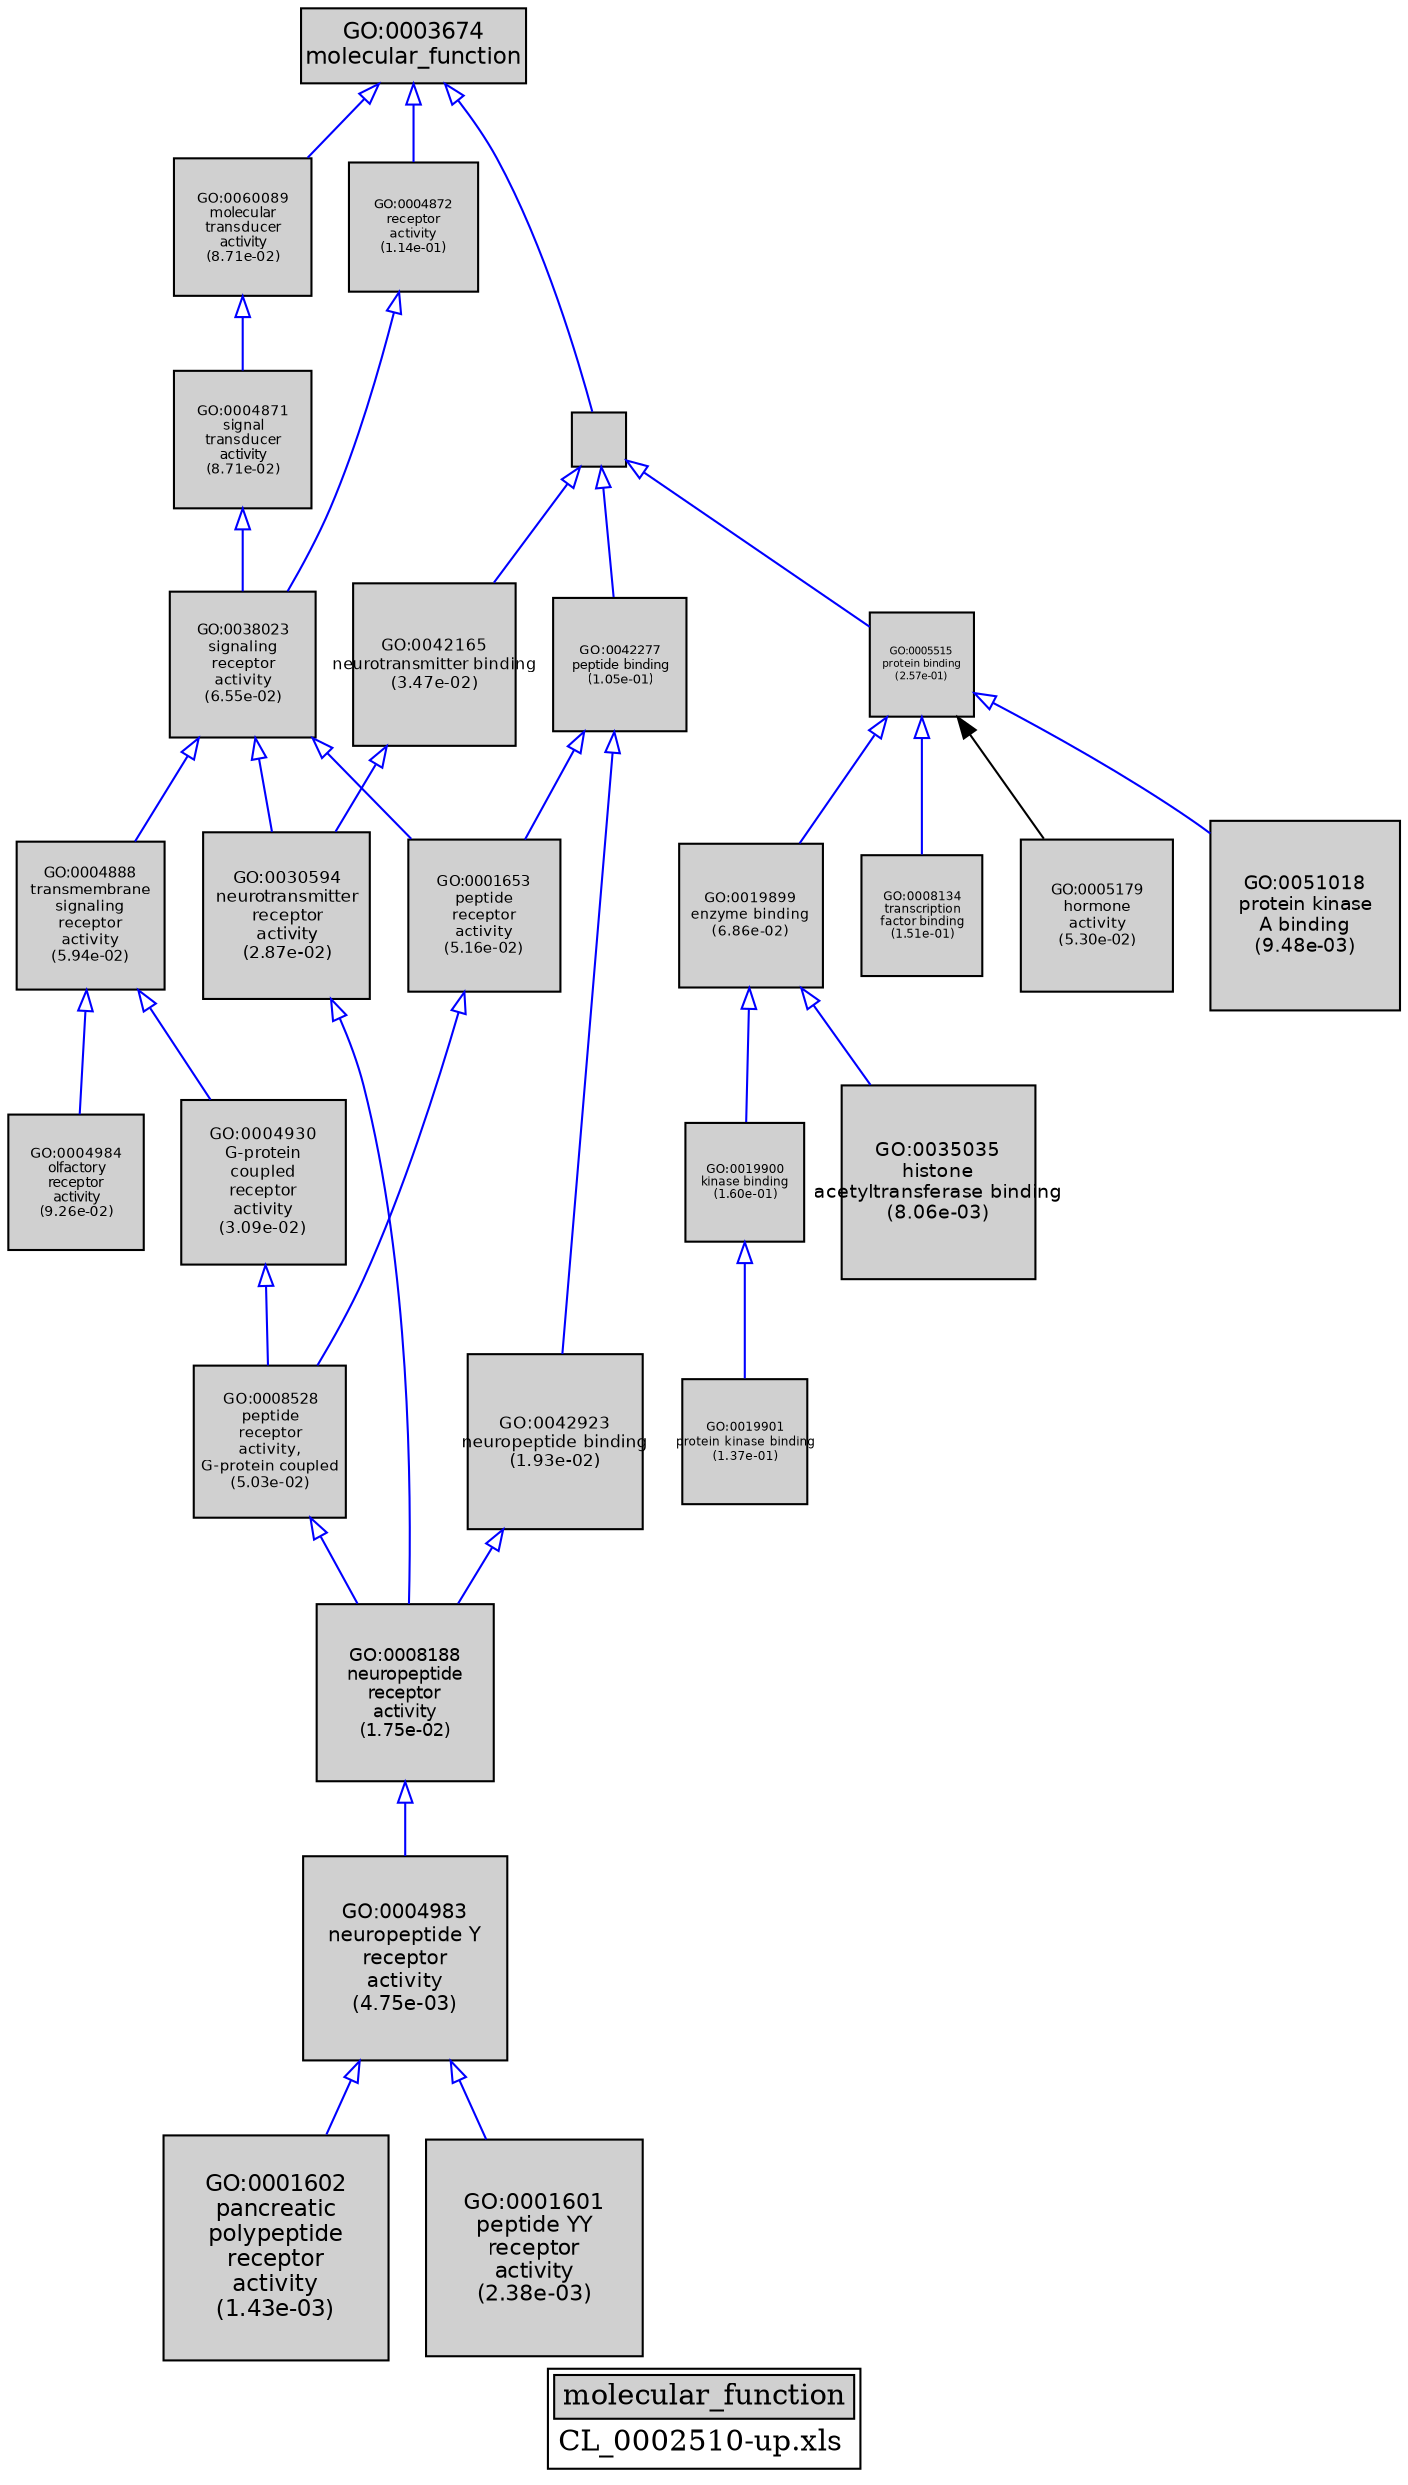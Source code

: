 digraph "molecular_function" {
graph [ bgcolor = "#FFFFFF", label = <<TABLE COLOR="black" BGCOLOR="white"><TR><TD COLSPAN="2" BGCOLOR="#D0D0D0"><FONT COLOR="black">molecular_function</FONT></TD></TR><TR><TD BORDER="0">CL_0002510-up.xls</TD></TR></TABLE>> ];
node [ fontname = "Helvetica" ];

subgraph "nodes" {

node [ style = "filled", fixedsize = "true", width = 1, shape = "box", fontsize = 9, fillcolor = "#D0D0D0", fontcolor = "black", color = "black" ];

"GO:0004871" [ URL = "#GO:0004871", label = <<TABLE BORDER="0"><TR><TD>GO:0004871<BR/>signal<BR/>transducer<BR/>activity<BR/>(8.71e-02)</TD></TR></TABLE>>, width = 0.9188647178, shape = "box", fontsize = 6.61582596816, height = 0.9188647178 ];
"GO:0004888" [ URL = "#GO:0004888", label = <<TABLE BORDER="0"><TR><TD>GO:0004888<BR/>transmembrane<BR/>signaling<BR/>receptor<BR/>activity<BR/>(5.94e-02)</TD></TR></TABLE>>, width = 0.987420062812, shape = "box", fontsize = 7.10942445225, height = 0.987420062812 ];
"GO:0008528" [ URL = "#GO:0008528", label = <<TABLE BORDER="0"><TR><TD>GO:0008528<BR/>peptide<BR/>receptor<BR/>activity,<BR/>G-protein coupled<BR/>(5.03e-02)</TD></TR></TABLE>>, width = 1.0159951649, shape = "box", fontsize = 7.31516518729, height = 1.0159951649 ];
"GO:0004984" [ URL = "#GO:0004984", label = <<TABLE BORDER="0"><TR><TD>GO:0004984<BR/>olfactory<BR/>receptor<BR/>activity<BR/>(9.26e-02)</TD></TR></TABLE>>, width = 0.907377151365, shape = "box", fontsize = 6.53311548983, height = 0.907377151365 ];
"GO:0001653" [ URL = "#GO:0001653", label = <<TABLE BORDER="0"><TR><TD>GO:0001653<BR/>peptide<BR/>receptor<BR/>activity<BR/>(5.16e-02)</TD></TR></TABLE>>, width = 1.01147820846, shape = "box", fontsize = 7.28264310094, height = 1.01147820846 ];
"GO:0035035" [ URL = "#GO:0035035", label = <<TABLE BORDER="0"><TR><TD>GO:0035035<BR/>histone<BR/>acetyltransferase binding<BR/>(8.06e-03)</TD></TR></TABLE>>, width = 1.28762709702, shape = "box", fontsize = 9.27091509854, height = 1.28762709702 ];
"GO:0042277" [ URL = "#GO:0042277", label = <<TABLE BORDER="0"><TR><TD>GO:0042277<BR/>peptide binding<BR/>(1.05e-01)</TD></TR></TABLE>>, width = 0.883671532592, shape = "box", fontsize = 6.36243503466, height = 0.883671532592 ];
"GO:0005515" [ URL = "#GO:0005515", label = <<TABLE BORDER="0"><TR><TD>GO:0005515<BR/>protein binding<BR/>(2.57e-01)</TD></TR></TABLE>>, width = 0.689124289287, shape = "box", fontsize = 5.0, height = 0.689124289287 ];
"GO:0005488" [ URL = "#GO:0005488", label = "", width = 0.357510947973, shape = "box", height = 0.357510947973 ];
"GO:0003674" [ URL = "#GO:0003674", label = <<TABLE BORDER="0"><TR><TD>GO:0003674<BR/>molecular_function</TD></TR></TABLE>>, width = 1.5, shape = "box", fontsize = 10.8 ];
"GO:0004872" [ URL = "#GO:0004872", label = <<TABLE BORDER="0"><TR><TD>GO:0004872<BR/>receptor<BR/>activity<BR/>(1.14e-01)</TD></TR></TABLE>>, width = 0.867434411043, shape = "box", fontsize = 6.24552775951, height = 0.867434411043 ];
"GO:0001602" [ URL = "#GO:0001602", label = <<TABLE BORDER="0"><TR><TD>GO:0001602<BR/>pancreatic<BR/>polypeptide<BR/>receptor<BR/>activity<BR/>(1.43e-03)</TD></TR></TABLE>>, width = 1.5, shape = "box", fontsize = 10.8, height = 1.5 ];
"GO:0051018" [ URL = "#GO:0051018", label = <<TABLE BORDER="0"><TR><TD>GO:0051018<BR/>protein kinase<BR/>A binding<BR/>(9.48e-03)</TD></TR></TABLE>>, width = 1.26595171391, shape = "box", fontsize = 9.11485234016, height = 1.26595171391 ];
"GO:0019900" [ URL = "#GO:0019900", label = <<TABLE BORDER="0"><TR><TD>GO:0019900<BR/>kinase binding<BR/>(1.60e-01)</TD></TR></TABLE>>, width = 0.797728377719, shape = "box", fontsize = 5.74364431957, height = 0.797728377719 ];
"GO:0030594" [ URL = "#GO:0030594", label = <<TABLE BORDER="0"><TR><TD>GO:0030594<BR/>neurotransmitter<BR/>receptor<BR/>activity<BR/>(2.87e-02)</TD></TR></TABLE>>, width = 1.10646567292, shape = "box", fontsize = 7.96655284505, height = 1.10646567292 ];
"GO:0001601" [ URL = "#GO:0001601", label = <<TABLE BORDER="0"><TR><TD>GO:0001601<BR/>peptide YY<BR/>receptor<BR/>activity<BR/>(2.38e-03)</TD></TR></TABLE>>, width = 1.44066238517, shape = "box", fontsize = 10.3727691732, height = 1.44066238517 ];
"GO:0042165" [ URL = "#GO:0042165", label = <<TABLE BORDER="0"><TR><TD>GO:0042165<BR/>neurotransmitter binding<BR/>(3.47e-02)</TD></TR></TABLE>>, width = 1.07662747005, shape = "box", fontsize = 7.75171778435, height = 1.07662747005 ];
"GO:0008134" [ URL = "#GO:0008134", label = <<TABLE BORDER="0"><TR><TD>GO:0008134<BR/>transcription<BR/>factor binding<BR/>(1.51e-01)</TD></TR></TABLE>>, width = 0.809536378685, shape = "box", fontsize = 5.82866192653, height = 0.809536378685 ];
"GO:0019901" [ URL = "#GO:0019901", label = <<TABLE BORDER="0"><TR><TD>GO:0019901<BR/>protein kinase binding<BR/>(1.37e-01)</TD></TR></TABLE>>, width = 0.830002709249, shape = "box", fontsize = 5.97601950659, height = 0.830002709249 ];
"GO:0042923" [ URL = "#GO:0042923", label = <<TABLE BORDER="0"><TR><TD>GO:0042923<BR/>neuropeptide binding<BR/>(1.93e-02)</TD></TR></TABLE>>, width = 1.16563093263, shape = "box", fontsize = 8.39254271491, height = 1.16563093263 ];
"GO:0019899" [ URL = "#GO:0019899", label = <<TABLE BORDER="0"><TR><TD>GO:0019899<BR/>enzyme binding<BR/>(6.86e-02)</TD></TR></TABLE>>, width = 0.962390476945, shape = "box", fontsize = 6.92921143401, height = 0.962390476945 ];
"GO:0008188" [ URL = "#GO:0008188", label = <<TABLE BORDER="0"><TR><TD>GO:0008188<BR/>neuropeptide<BR/>receptor<BR/>activity<BR/>(1.75e-02)</TD></TR></TABLE>>, width = 1.18047036515, shape = "box", fontsize = 8.4993866291, height = 1.18047036515 ];
"GO:0060089" [ URL = "#GO:0060089", label = <<TABLE BORDER="0"><TR><TD>GO:0060089<BR/>molecular<BR/>transducer<BR/>activity<BR/>(8.71e-02)</TD></TR></TABLE>>, width = 0.9188647178, shape = "box", fontsize = 6.61582596816, height = 0.9188647178 ];
"GO:0004983" [ URL = "#GO:0004983", label = <<TABLE BORDER="0"><TR><TD>GO:0004983<BR/>neuropeptide Y<BR/>receptor<BR/>activity<BR/>(4.75e-03)</TD></TR></TABLE>>, width = 1.356059259, shape = "box", fontsize = 9.76362666481, height = 1.356059259 ];
"GO:0005179" [ URL = "#GO:0005179", label = <<TABLE BORDER="0"><TR><TD>GO:0005179<BR/>hormone<BR/>activity<BR/>(5.30e-02)</TD></TR></TABLE>>, width = 1.0070650175, shape = "box", fontsize = 7.25086812599, height = 1.0070650175 ];
"GO:0038023" [ URL = "#GO:0038023", label = <<TABLE BORDER="0"><TR><TD>GO:0038023<BR/>signaling<BR/>receptor<BR/>activity<BR/>(6.55e-02)</TD></TR></TABLE>>, width = 0.970442416025, shape = "box", fontsize = 6.98718539538, height = 0.970442416025 ];
"GO:0004930" [ URL = "#GO:0004930", label = <<TABLE BORDER="0"><TR><TD>GO:0004930<BR/>G-protein<BR/>coupled<BR/>receptor<BR/>activity<BR/>(3.09e-02)</TD></TR></TABLE>>, width = 1.09464999861, shape = "box", fontsize = 7.88147999002, height = 1.09464999861 ];
}
subgraph "edges" {


edge [ dir = "back", weight = 1 ];
subgraph "regulates" {


edge [ color = "cyan", arrowtail = "none" ];
subgraph "positive" {


edge [ color = "green", arrowtail = "vee" ];
}
subgraph "negative" {


edge [ color = "red", arrowtail = "tee" ];
}
}
subgraph "part_of" {


edge [ color = "purple", arrowtail = "diamond", weight = 2.5 ];
}
subgraph "is_a" {


edge [ color = "blue", arrowtail = "empty", weight = 5.0 ];
"GO:0003674" -> "GO:0060089";
"GO:0042165" -> "GO:0030594";
"GO:0060089" -> "GO:0004871";
"GO:0042277" -> "GO:0001653";
"GO:0004930" -> "GO:0008528";
"GO:0042923" -> "GO:0008188";
"GO:0038023" -> "GO:0001653";
"GO:0004871" -> "GO:0038023";
"GO:0019900" -> "GO:0019901";
"GO:0038023" -> "GO:0004888";
"GO:0004888" -> "GO:0004930";
"GO:0004983" -> "GO:0001601";
"GO:0004888" -> "GO:0004984";
"GO:0005515" -> "GO:0051018";
"GO:0003674" -> "GO:0004872";
"GO:0008528" -> "GO:0008188";
"GO:0042277" -> "GO:0042923";
"GO:0004872" -> "GO:0038023";
"GO:0001653" -> "GO:0008528";
"GO:0004983" -> "GO:0001602";
"GO:0019899" -> "GO:0019900";
"GO:0005488" -> "GO:0005515";
"GO:0005488" -> "GO:0042165";
"GO:0019899" -> "GO:0035035";
"GO:0005515" -> "GO:0019899";
"GO:0030594" -> "GO:0008188";
"GO:0038023" -> "GO:0030594";
"GO:0003674" -> "GO:0005488";
"GO:0008188" -> "GO:0004983";
"GO:0005515" -> "GO:0008134";
"GO:0005488" -> "GO:0042277";
}
"GO:0005515" -> "GO:0005179";
}
}
